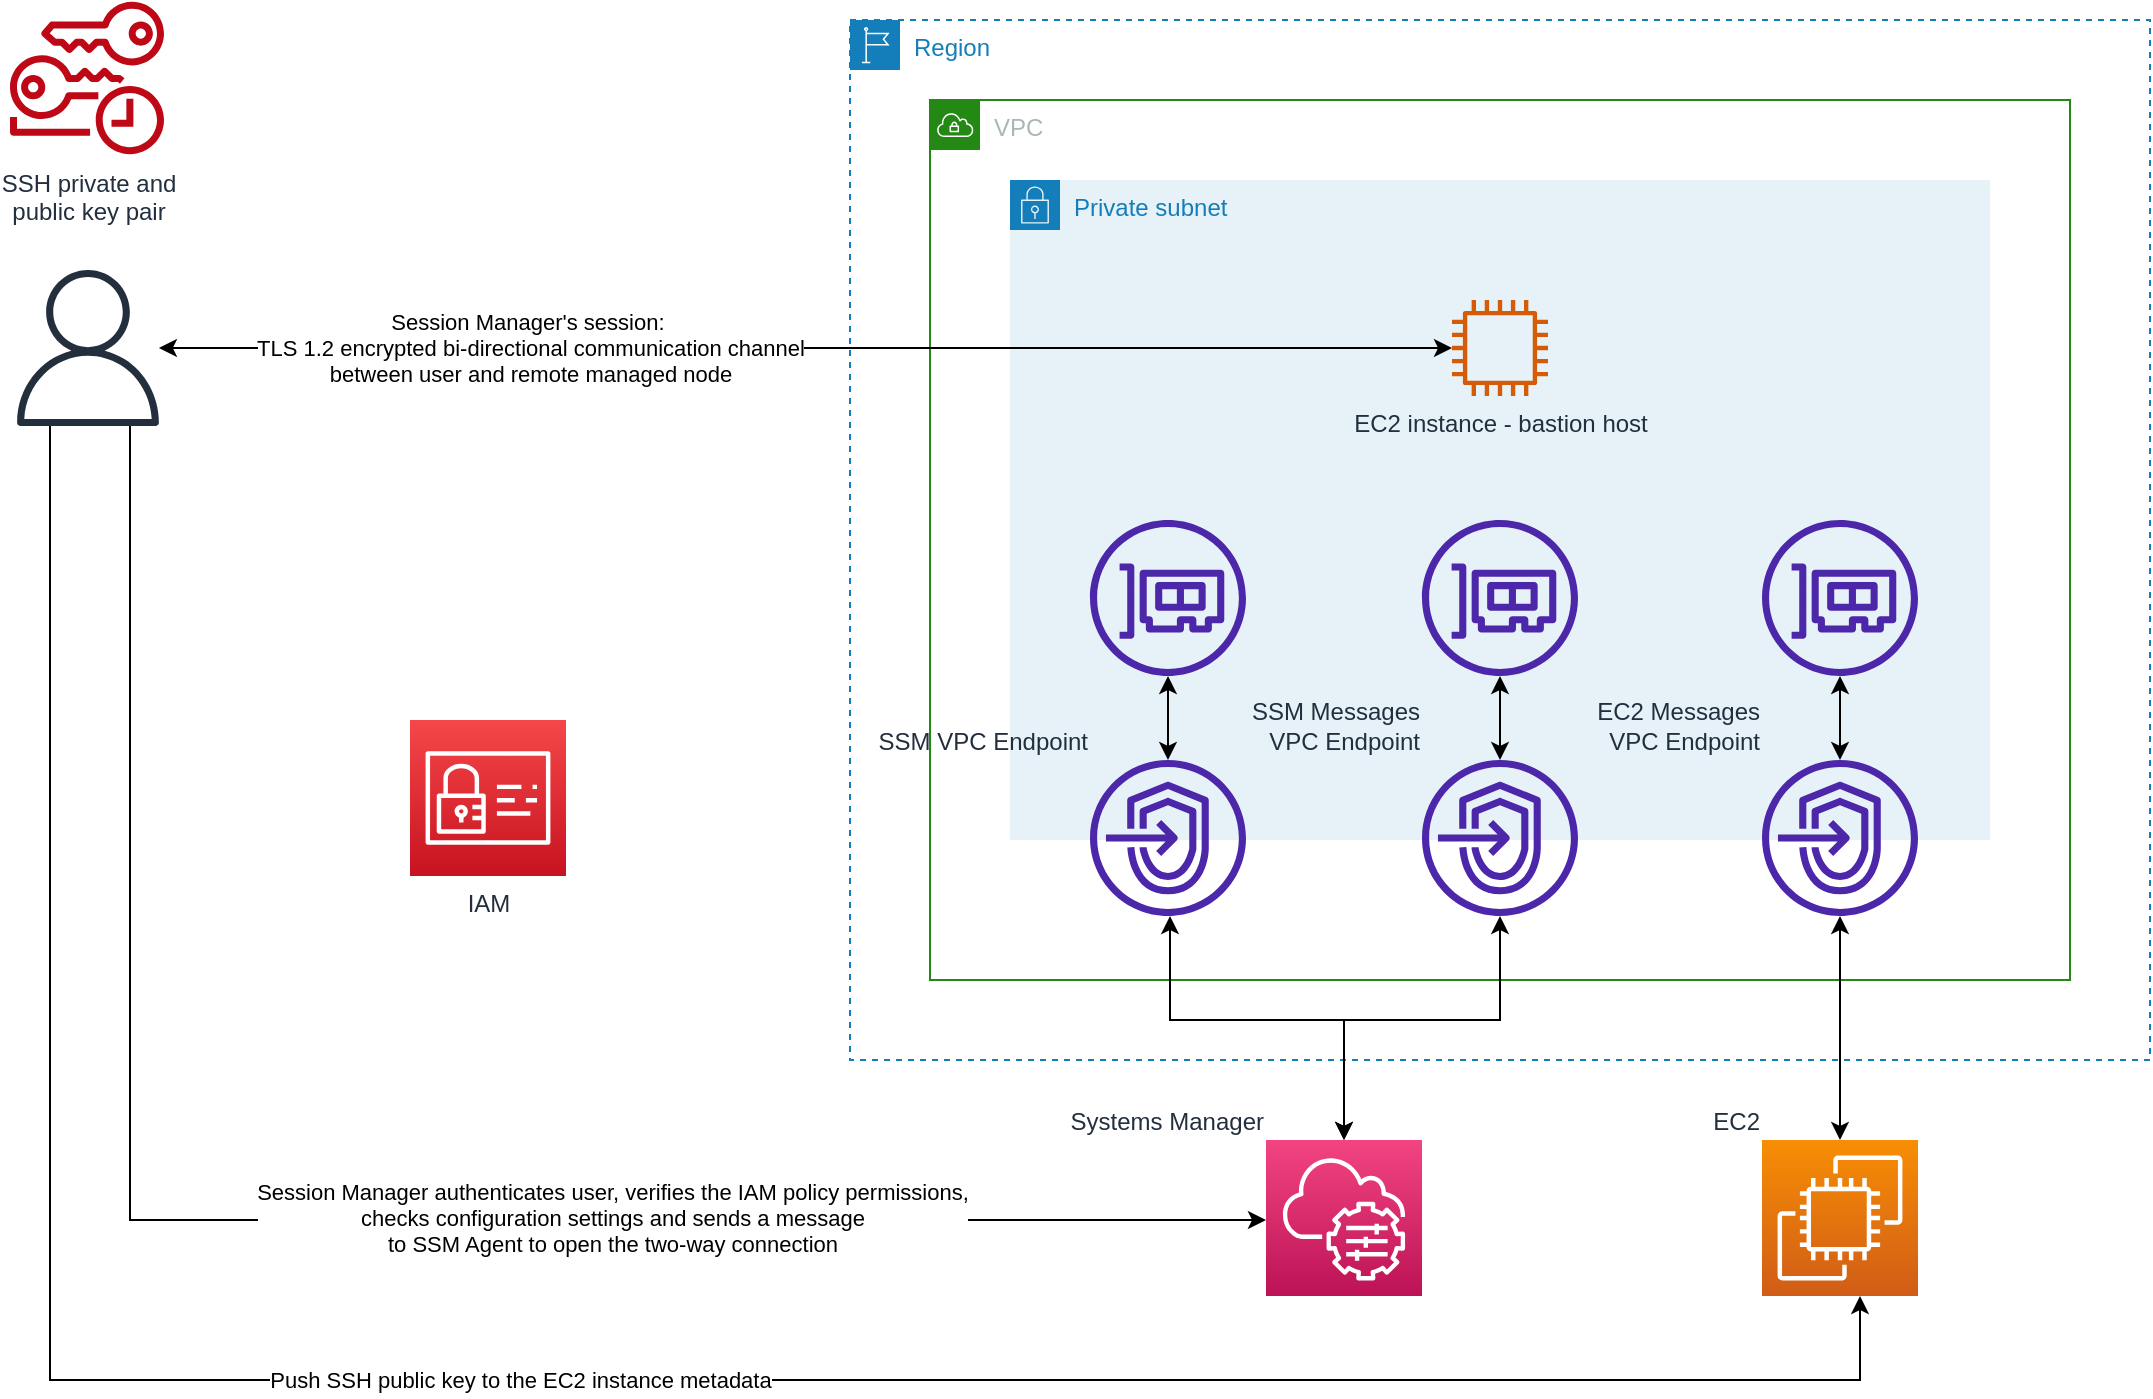 <mxfile version="20.8.16" type="device"><diagram id="hpiwpcacn733ILOO7-LK" name="Page-1"><mxGraphModel dx="2074" dy="1214" grid="1" gridSize="10" guides="1" tooltips="1" connect="1" arrows="1" fold="1" page="1" pageScale="1" pageWidth="2339" pageHeight="3300" math="0" shadow="0"><root><mxCell id="0"/><mxCell id="kR5LmKO1rrqM0N-fDnAi-14" value="VPC" style="" parent="0"/><mxCell id="-KdKTAPHlWWZ5nOg300j-5" value="VPC" style="points=[[0,0],[0.25,0],[0.5,0],[0.75,0],[1,0],[1,0.25],[1,0.5],[1,0.75],[1,1],[0.75,1],[0.5,1],[0.25,1],[0,1],[0,0.75],[0,0.5],[0,0.25]];outlineConnect=0;gradientColor=none;html=1;whiteSpace=wrap;fontSize=12;fontStyle=0;container=1;pointerEvents=0;collapsible=0;recursiveResize=0;shape=mxgraph.aws4.group;grIcon=mxgraph.aws4.group_vpc;strokeColor=#248814;fillColor=none;verticalAlign=top;align=left;spacingLeft=30;fontColor=#AAB7B8;dashed=0;" parent="kR5LmKO1rrqM0N-fDnAi-14" vertex="1"><mxGeometry x="640" y="280" width="570" height="440" as="geometry"/></mxCell><mxCell id="-KdKTAPHlWWZ5nOg300j-13" value="Region" style="points=[[0,0],[0.25,0],[0.5,0],[0.75,0],[1,0],[1,0.25],[1,0.5],[1,0.75],[1,1],[0.75,1],[0.5,1],[0.25,1],[0,1],[0,0.75],[0,0.5],[0,0.25]];outlineConnect=0;gradientColor=none;html=1;whiteSpace=wrap;fontSize=12;fontStyle=0;container=1;pointerEvents=0;collapsible=0;recursiveResize=0;shape=mxgraph.aws4.group;grIcon=mxgraph.aws4.group_region;strokeColor=#147EBA;fillColor=none;verticalAlign=top;align=left;spacingLeft=30;fontColor=#147EBA;dashed=1;shadow=0;" parent="-KdKTAPHlWWZ5nOg300j-5" vertex="1"><mxGeometry x="-40" y="-40" width="650" height="520" as="geometry"/></mxCell><mxCell id="-KdKTAPHlWWZ5nOg300j-23" value="Private subnet" style="points=[[0,0],[0.25,0],[0.5,0],[0.75,0],[1,0],[1,0.25],[1,0.5],[1,0.75],[1,1],[0.75,1],[0.5,1],[0.25,1],[0,1],[0,0.75],[0,0.5],[0,0.25]];outlineConnect=0;gradientColor=none;html=1;whiteSpace=wrap;fontSize=12;fontStyle=0;container=0;pointerEvents=0;collapsible=0;recursiveResize=0;shape=mxgraph.aws4.group;grIcon=mxgraph.aws4.group_security_group;grStroke=0;strokeColor=#147EBA;fillColor=#E6F2F8;verticalAlign=top;align=left;spacingLeft=30;fontColor=#147EBA;dashed=0;shadow=0;" parent="-KdKTAPHlWWZ5nOg300j-13" vertex="1"><mxGeometry x="80" y="80" width="490" height="330" as="geometry"/></mxCell><mxCell id="-KdKTAPHlWWZ5nOg300j-7" value="SSM VPC Endpoint" style="sketch=0;outlineConnect=0;fontColor=#232F3E;gradientColor=none;fillColor=#4D27AA;strokeColor=none;dashed=0;verticalLabelPosition=top;verticalAlign=bottom;align=right;html=1;fontSize=12;fontStyle=0;aspect=fixed;pointerEvents=1;shape=mxgraph.aws4.endpoints;labelPosition=left;" parent="-KdKTAPHlWWZ5nOg300j-13" vertex="1"><mxGeometry x="120" y="370" width="78" height="78" as="geometry"/></mxCell><mxCell id="-KdKTAPHlWWZ5nOg300j-8" value="SSM Messages&lt;br&gt;VPC Endpoint" style="sketch=0;outlineConnect=0;fontColor=#232F3E;gradientColor=none;fillColor=#4D27AA;strokeColor=none;dashed=0;verticalLabelPosition=top;verticalAlign=bottom;align=right;html=1;fontSize=12;fontStyle=0;aspect=fixed;pointerEvents=1;shape=mxgraph.aws4.endpoints;shadow=0;labelPosition=left;" parent="-KdKTAPHlWWZ5nOg300j-13" vertex="1"><mxGeometry x="286" y="370" width="78" height="78" as="geometry"/></mxCell><mxCell id="-KdKTAPHlWWZ5nOg300j-9" value="EC2 Messages&lt;br&gt;VPC Endpoint" style="sketch=0;outlineConnect=0;fontColor=#232F3E;gradientColor=none;fillColor=#4D27AA;strokeColor=none;dashed=0;verticalLabelPosition=top;verticalAlign=bottom;align=right;html=1;fontSize=12;fontStyle=0;aspect=fixed;pointerEvents=1;shape=mxgraph.aws4.endpoints;shadow=0;labelPosition=left;" parent="-KdKTAPHlWWZ5nOg300j-13" vertex="1"><mxGeometry x="456" y="370" width="78" height="78" as="geometry"/></mxCell><mxCell id="c6nZN2F381FXIfPCNlxv-13" style="edgeStyle=orthogonalEdgeStyle;rounded=0;orthogonalLoop=1;jettySize=auto;html=1;startArrow=classic;startFill=1;" edge="1" parent="-KdKTAPHlWWZ5nOg300j-13" source="c6nZN2F381FXIfPCNlxv-7" target="-KdKTAPHlWWZ5nOg300j-7"><mxGeometry relative="1" as="geometry"/></mxCell><mxCell id="c6nZN2F381FXIfPCNlxv-7" value="" style="sketch=0;outlineConnect=0;fontColor=#232F3E;gradientColor=none;fillColor=#4D27AA;strokeColor=none;dashed=0;verticalLabelPosition=bottom;verticalAlign=top;align=center;html=1;fontSize=12;fontStyle=0;aspect=fixed;pointerEvents=1;shape=mxgraph.aws4.elastic_network_interface;" vertex="1" parent="-KdKTAPHlWWZ5nOg300j-13"><mxGeometry x="120" y="250" width="78" height="78" as="geometry"/></mxCell><mxCell id="c6nZN2F381FXIfPCNlxv-14" style="edgeStyle=orthogonalEdgeStyle;rounded=0;orthogonalLoop=1;jettySize=auto;html=1;startArrow=classic;startFill=1;" edge="1" parent="-KdKTAPHlWWZ5nOg300j-13" source="c6nZN2F381FXIfPCNlxv-8" target="-KdKTAPHlWWZ5nOg300j-8"><mxGeometry relative="1" as="geometry"/></mxCell><mxCell id="c6nZN2F381FXIfPCNlxv-8" value="" style="sketch=0;outlineConnect=0;fontColor=#232F3E;gradientColor=none;fillColor=#4D27AA;strokeColor=none;dashed=0;verticalLabelPosition=bottom;verticalAlign=top;align=center;html=1;fontSize=12;fontStyle=0;aspect=fixed;pointerEvents=1;shape=mxgraph.aws4.elastic_network_interface;" vertex="1" parent="-KdKTAPHlWWZ5nOg300j-13"><mxGeometry x="286" y="250" width="78" height="78" as="geometry"/></mxCell><mxCell id="c6nZN2F381FXIfPCNlxv-15" style="edgeStyle=orthogonalEdgeStyle;rounded=0;orthogonalLoop=1;jettySize=auto;html=1;startArrow=classic;startFill=1;" edge="1" parent="-KdKTAPHlWWZ5nOg300j-13" source="c6nZN2F381FXIfPCNlxv-9" target="-KdKTAPHlWWZ5nOg300j-9"><mxGeometry relative="1" as="geometry"/></mxCell><mxCell id="c6nZN2F381FXIfPCNlxv-9" value="" style="sketch=0;outlineConnect=0;fontColor=#232F3E;gradientColor=none;fillColor=#4D27AA;strokeColor=none;dashed=0;verticalLabelPosition=bottom;verticalAlign=top;align=center;html=1;fontSize=12;fontStyle=0;aspect=fixed;pointerEvents=1;shape=mxgraph.aws4.elastic_network_interface;" vertex="1" parent="-KdKTAPHlWWZ5nOg300j-13"><mxGeometry x="456" y="250" width="78" height="78" as="geometry"/></mxCell><mxCell id="-KdKTAPHlWWZ5nOg300j-6" value="EC2 instance -&amp;nbsp;bastion host" style="sketch=0;outlineConnect=0;fontColor=#232F3E;gradientColor=none;fillColor=#D45B07;strokeColor=none;dashed=0;verticalLabelPosition=bottom;verticalAlign=top;align=center;html=1;fontSize=12;fontStyle=0;aspect=fixed;pointerEvents=1;shape=mxgraph.aws4.instance2;container=0;" parent="-KdKTAPHlWWZ5nOg300j-13" vertex="1"><mxGeometry x="301" y="140" width="48" height="48" as="geometry"/></mxCell><mxCell id="-KdKTAPHlWWZ5nOg300j-15" value="EC2" style="sketch=0;points=[[0,0,0],[0.25,0,0],[0.5,0,0],[0.75,0,0],[1,0,0],[0,1,0],[0.25,1,0],[0.5,1,0],[0.75,1,0],[1,1,0],[0,0.25,0],[0,0.5,0],[0,0.75,0],[1,0.25,0],[1,0.5,0],[1,0.75,0]];outlineConnect=0;fontColor=#232F3E;gradientColor=#F78E04;gradientDirection=north;fillColor=#D05C17;strokeColor=#ffffff;dashed=0;verticalLabelPosition=top;verticalAlign=bottom;align=right;html=1;fontSize=12;fontStyle=0;aspect=fixed;shape=mxgraph.aws4.resourceIcon;resIcon=mxgraph.aws4.ec2;shadow=0;labelPosition=left;" parent="kR5LmKO1rrqM0N-fDnAi-14" vertex="1"><mxGeometry x="1056" y="800" width="78" height="78" as="geometry"/></mxCell><mxCell id="-KdKTAPHlWWZ5nOg300j-16" value="Systems Manager" style="sketch=0;points=[[0,0,0],[0.25,0,0],[0.5,0,0],[0.75,0,0],[1,0,0],[0,1,0],[0.25,1,0],[0.5,1,0],[0.75,1,0],[1,1,0],[0,0.25,0],[0,0.5,0],[0,0.75,0],[1,0.25,0],[1,0.5,0],[1,0.75,0]];points=[[0,0,0],[0.25,0,0],[0.5,0,0],[0.75,0,0],[1,0,0],[0,1,0],[0.25,1,0],[0.5,1,0],[0.75,1,0],[1,1,0],[0,0.25,0],[0,0.5,0],[0,0.75,0],[1,0.25,0],[1,0.5,0],[1,0.75,0]];outlineConnect=0;fontColor=#232F3E;gradientColor=#F34482;gradientDirection=north;fillColor=#BC1356;strokeColor=#ffffff;dashed=0;verticalLabelPosition=top;verticalAlign=bottom;align=right;html=1;fontSize=12;fontStyle=0;aspect=fixed;shape=mxgraph.aws4.resourceIcon;resIcon=mxgraph.aws4.systems_manager;shadow=0;labelPosition=left;" parent="kR5LmKO1rrqM0N-fDnAi-14" vertex="1"><mxGeometry x="808" y="800" width="78" height="78" as="geometry"/></mxCell><mxCell id="-KdKTAPHlWWZ5nOg300j-19" style="edgeStyle=orthogonalEdgeStyle;rounded=0;orthogonalLoop=1;jettySize=auto;html=1;startArrow=classic;startFill=1;" parent="kR5LmKO1rrqM0N-fDnAi-14" source="-KdKTAPHlWWZ5nOg300j-9" target="-KdKTAPHlWWZ5nOg300j-15" edge="1"><mxGeometry relative="1" as="geometry"/></mxCell><mxCell id="-KdKTAPHlWWZ5nOg300j-22" value="IAM" style="sketch=0;points=[[0,0,0],[0.25,0,0],[0.5,0,0],[0.75,0,0],[1,0,0],[0,1,0],[0.25,1,0],[0.5,1,0],[0.75,1,0],[1,1,0],[0,0.25,0],[0,0.5,0],[0,0.75,0],[1,0.25,0],[1,0.5,0],[1,0.75,0]];outlineConnect=0;fontColor=#232F3E;gradientColor=#F54749;gradientDirection=north;fillColor=#C7131F;strokeColor=#ffffff;dashed=0;verticalLabelPosition=bottom;verticalAlign=top;align=center;html=1;fontSize=12;fontStyle=0;aspect=fixed;shape=mxgraph.aws4.resourceIcon;resIcon=mxgraph.aws4.identity_and_access_management;shadow=0;" parent="kR5LmKO1rrqM0N-fDnAi-14" vertex="1"><mxGeometry x="380" y="590" width="78" height="78" as="geometry"/></mxCell><mxCell id="c6nZN2F381FXIfPCNlxv-2" value="Push SSH public key to the EC2 instance metadata" style="edgeStyle=orthogonalEdgeStyle;rounded=0;orthogonalLoop=1;jettySize=auto;html=1;" edge="1" parent="kR5LmKO1rrqM0N-fDnAi-14" source="c6nZN2F381FXIfPCNlxv-0" target="-KdKTAPHlWWZ5nOg300j-15"><mxGeometry relative="1" as="geometry"><Array as="points"><mxPoint x="200" y="920"/><mxPoint x="1105" y="920"/></Array></mxGeometry></mxCell><mxCell id="c6nZN2F381FXIfPCNlxv-3" value="Session Manager's session:&amp;nbsp;&lt;br&gt;TLS 1.2 encrypted bi-directional communication channel&lt;br&gt;between user and remote managed node" style="edgeStyle=orthogonalEdgeStyle;rounded=0;orthogonalLoop=1;jettySize=auto;html=1;startArrow=classic;startFill=1;" edge="1" parent="kR5LmKO1rrqM0N-fDnAi-14" source="c6nZN2F381FXIfPCNlxv-0" target="-KdKTAPHlWWZ5nOg300j-6"><mxGeometry x="-0.426" relative="1" as="geometry"><mxPoint as="offset"/></mxGeometry></mxCell><mxCell id="c6nZN2F381FXIfPCNlxv-4" style="edgeStyle=orthogonalEdgeStyle;rounded=0;orthogonalLoop=1;jettySize=auto;html=1;" edge="1" parent="kR5LmKO1rrqM0N-fDnAi-14" source="c6nZN2F381FXIfPCNlxv-0" target="-KdKTAPHlWWZ5nOg300j-16"><mxGeometry relative="1" as="geometry"><Array as="points"><mxPoint x="240" y="840"/></Array></mxGeometry></mxCell><mxCell id="c6nZN2F381FXIfPCNlxv-5" value="Session Manager authenticates user, verifies the IAM policy permissions, &lt;br&gt;checks configuration settings and sends a message &lt;br&gt;to SSM Agent to open the two-way connection" style="edgeLabel;html=1;align=center;verticalAlign=middle;resizable=0;points=[];" vertex="1" connectable="0" parent="c6nZN2F381FXIfPCNlxv-4"><mxGeometry x="0.18" y="-1" relative="1" as="geometry"><mxPoint x="68" y="-2" as="offset"/></mxGeometry></mxCell><mxCell id="c6nZN2F381FXIfPCNlxv-0" value="" style="sketch=0;outlineConnect=0;fontColor=#232F3E;gradientColor=none;fillColor=#232F3D;strokeColor=none;dashed=0;verticalLabelPosition=bottom;verticalAlign=top;align=center;html=1;fontSize=12;fontStyle=0;aspect=fixed;pointerEvents=1;shape=mxgraph.aws4.user;" vertex="1" parent="kR5LmKO1rrqM0N-fDnAi-14"><mxGeometry x="180" y="365" width="78" height="78" as="geometry"/></mxCell><mxCell id="c6nZN2F381FXIfPCNlxv-1" value="SSH private and &lt;br&gt;public key pair" style="sketch=0;outlineConnect=0;fontColor=#232F3E;gradientColor=none;fillColor=#BF0816;strokeColor=none;dashed=0;verticalLabelPosition=bottom;verticalAlign=top;align=center;html=1;fontSize=12;fontStyle=0;aspect=fixed;pointerEvents=1;shape=mxgraph.aws4.temporary_security_credential;" vertex="1" parent="kR5LmKO1rrqM0N-fDnAi-14"><mxGeometry x="180" y="230" width="77" height="78" as="geometry"/></mxCell><mxCell id="c6nZN2F381FXIfPCNlxv-16" style="edgeStyle=orthogonalEdgeStyle;rounded=0;orthogonalLoop=1;jettySize=auto;html=1;startArrow=classic;startFill=1;" edge="1" parent="kR5LmKO1rrqM0N-fDnAi-14" source="-KdKTAPHlWWZ5nOg300j-7" target="-KdKTAPHlWWZ5nOg300j-16"><mxGeometry relative="1" as="geometry"><Array as="points"><mxPoint x="760" y="740"/><mxPoint x="847" y="740"/></Array></mxGeometry></mxCell><mxCell id="c6nZN2F381FXIfPCNlxv-17" style="edgeStyle=orthogonalEdgeStyle;rounded=0;orthogonalLoop=1;jettySize=auto;html=1;startArrow=classic;startFill=1;" edge="1" parent="kR5LmKO1rrqM0N-fDnAi-14" source="-KdKTAPHlWWZ5nOg300j-8" target="-KdKTAPHlWWZ5nOg300j-16"><mxGeometry relative="1" as="geometry"><Array as="points"><mxPoint x="925" y="740"/><mxPoint x="847" y="740"/></Array></mxGeometry></mxCell></root></mxGraphModel></diagram></mxfile>